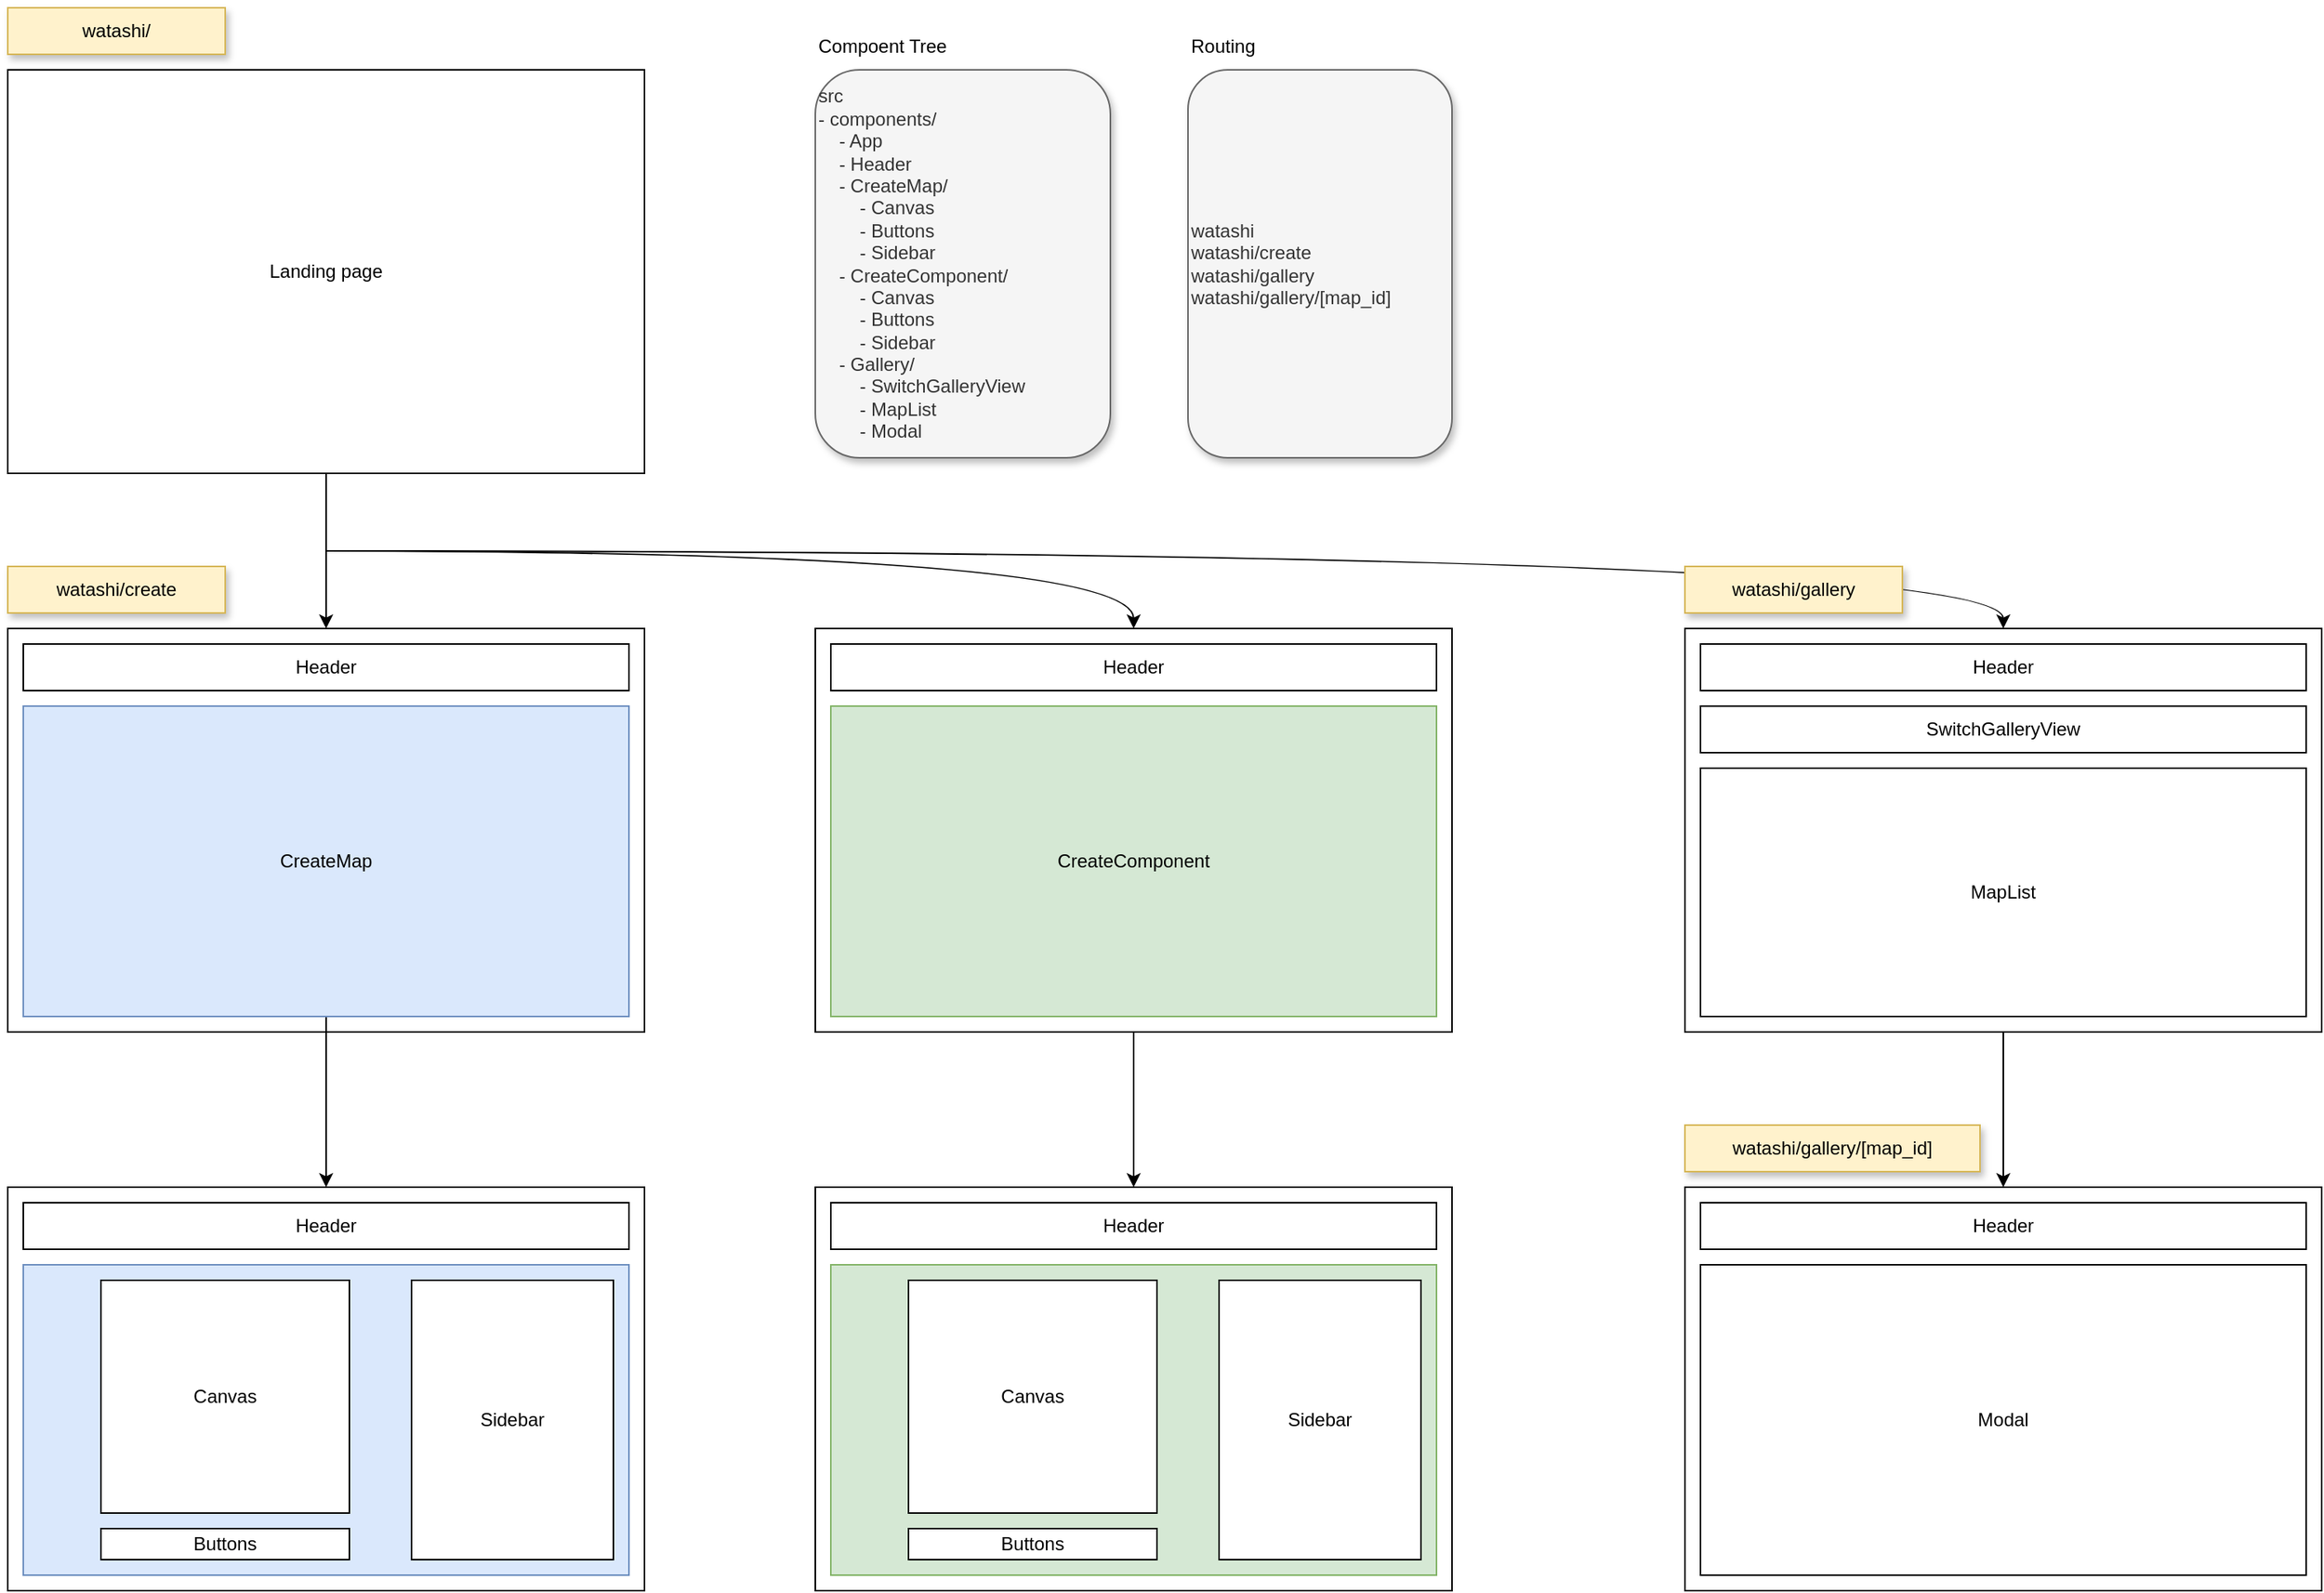 <mxfile version="20.4.0" type="github">
  <diagram id="zWjMp5dFjxy3bUsTLI2n" name="ページ1">
    <mxGraphModel dx="946" dy="614" grid="1" gridSize="10" guides="1" tooltips="1" connect="1" arrows="1" fold="1" page="1" pageScale="1" pageWidth="827" pageHeight="1169" math="0" shadow="0">
      <root>
        <mxCell id="0" />
        <mxCell id="1" parent="0" />
        <mxCell id="m5rp2LUOo8AU1s-LMjZl-16" style="edgeStyle=orthogonalEdgeStyle;rounded=0;orthogonalLoop=1;jettySize=auto;html=1;entryX=0.5;entryY=0;entryDx=0;entryDy=0;curved=1;" edge="1" parent="1" target="m5rp2LUOo8AU1s-LMjZl-6">
          <mxGeometry relative="1" as="geometry">
            <mxPoint x="325" y="390" as="sourcePoint" />
          </mxGeometry>
        </mxCell>
        <mxCell id="m5rp2LUOo8AU1s-LMjZl-18" style="edgeStyle=orthogonalEdgeStyle;rounded=0;orthogonalLoop=1;jettySize=auto;html=1;entryX=0.5;entryY=0;entryDx=0;entryDy=0;curved=1;" edge="1" parent="1" source="m5rp2LUOo8AU1s-LMjZl-1" target="m5rp2LUOo8AU1s-LMjZl-3">
          <mxGeometry relative="1" as="geometry" />
        </mxCell>
        <mxCell id="m5rp2LUOo8AU1s-LMjZl-58" style="edgeStyle=orthogonalEdgeStyle;curved=1;rounded=0;orthogonalLoop=1;jettySize=auto;html=1;entryX=0.5;entryY=0;entryDx=0;entryDy=0;" edge="1" parent="1" target="m5rp2LUOo8AU1s-LMjZl-53">
          <mxGeometry relative="1" as="geometry">
            <mxPoint x="340" y="390" as="sourcePoint" />
          </mxGeometry>
        </mxCell>
        <mxCell id="m5rp2LUOo8AU1s-LMjZl-1" value="Landing page" style="rounded=0;whiteSpace=wrap;html=1;" vertex="1" parent="1">
          <mxGeometry x="120" y="80" width="410" height="260" as="geometry" />
        </mxCell>
        <mxCell id="m5rp2LUOo8AU1s-LMjZl-3" value="" style="rounded=0;whiteSpace=wrap;html=1;" vertex="1" parent="1">
          <mxGeometry x="120" y="440" width="410" height="260" as="geometry" />
        </mxCell>
        <mxCell id="m5rp2LUOo8AU1s-LMjZl-4" value="Header" style="rounded=0;whiteSpace=wrap;html=1;" vertex="1" parent="1">
          <mxGeometry x="130" y="450" width="390" height="30" as="geometry" />
        </mxCell>
        <mxCell id="m5rp2LUOo8AU1s-LMjZl-46" style="edgeStyle=orthogonalEdgeStyle;curved=1;rounded=0;orthogonalLoop=1;jettySize=auto;html=1;entryX=0.5;entryY=0;entryDx=0;entryDy=0;" edge="1" parent="1" source="m5rp2LUOo8AU1s-LMjZl-6" target="m5rp2LUOo8AU1s-LMjZl-39">
          <mxGeometry relative="1" as="geometry" />
        </mxCell>
        <mxCell id="m5rp2LUOo8AU1s-LMjZl-6" value="" style="rounded=0;whiteSpace=wrap;html=1;" vertex="1" parent="1">
          <mxGeometry x="640" y="440" width="410" height="260" as="geometry" />
        </mxCell>
        <mxCell id="m5rp2LUOo8AU1s-LMjZl-33" value="" style="edgeStyle=orthogonalEdgeStyle;curved=1;rounded=0;orthogonalLoop=1;jettySize=auto;html=1;" edge="1" parent="1" source="m5rp2LUOo8AU1s-LMjZl-8" target="m5rp2LUOo8AU1s-LMjZl-22">
          <mxGeometry relative="1" as="geometry" />
        </mxCell>
        <mxCell id="m5rp2LUOo8AU1s-LMjZl-8" value="CreateMap" style="rounded=0;whiteSpace=wrap;html=1;fillColor=#dae8fc;strokeColor=#6c8ebf;" vertex="1" parent="1">
          <mxGeometry x="130" y="490" width="390" height="200" as="geometry" />
        </mxCell>
        <mxCell id="m5rp2LUOo8AU1s-LMjZl-9" value="CreateComponent" style="rounded=0;whiteSpace=wrap;html=1;fillColor=#d5e8d4;strokeColor=#82b366;" vertex="1" parent="1">
          <mxGeometry x="650" y="490" width="390" height="200" as="geometry" />
        </mxCell>
        <mxCell id="m5rp2LUOo8AU1s-LMjZl-14" value="Header" style="rounded=0;whiteSpace=wrap;html=1;" vertex="1" parent="1">
          <mxGeometry x="650" y="450" width="390" height="30" as="geometry" />
        </mxCell>
        <mxCell id="m5rp2LUOo8AU1s-LMjZl-22" value="" style="rounded=0;whiteSpace=wrap;html=1;" vertex="1" parent="1">
          <mxGeometry x="120" y="800" width="410" height="260" as="geometry" />
        </mxCell>
        <mxCell id="m5rp2LUOo8AU1s-LMjZl-23" value="Header" style="rounded=0;whiteSpace=wrap;html=1;" vertex="1" parent="1">
          <mxGeometry x="130" y="810" width="390" height="30" as="geometry" />
        </mxCell>
        <mxCell id="m5rp2LUOo8AU1s-LMjZl-24" value="" style="rounded=0;whiteSpace=wrap;html=1;fillColor=#dae8fc;strokeColor=#6c8ebf;" vertex="1" parent="1">
          <mxGeometry x="130" y="850" width="390" height="200" as="geometry" />
        </mxCell>
        <mxCell id="m5rp2LUOo8AU1s-LMjZl-25" value="Canvas" style="rounded=0;whiteSpace=wrap;html=1;" vertex="1" parent="1">
          <mxGeometry x="180" y="860" width="160" height="150" as="geometry" />
        </mxCell>
        <mxCell id="m5rp2LUOo8AU1s-LMjZl-26" value="Sidebar" style="rounded=0;whiteSpace=wrap;html=1;" vertex="1" parent="1">
          <mxGeometry x="380" y="860" width="130" height="180" as="geometry" />
        </mxCell>
        <mxCell id="m5rp2LUOo8AU1s-LMjZl-27" value="Buttons" style="rounded=0;whiteSpace=wrap;html=1;" vertex="1" parent="1">
          <mxGeometry x="180" y="1020" width="160" height="20" as="geometry" />
        </mxCell>
        <mxCell id="m5rp2LUOo8AU1s-LMjZl-39" value="" style="rounded=0;whiteSpace=wrap;html=1;" vertex="1" parent="1">
          <mxGeometry x="640" y="800" width="410" height="260" as="geometry" />
        </mxCell>
        <mxCell id="m5rp2LUOo8AU1s-LMjZl-40" value="Header" style="rounded=0;whiteSpace=wrap;html=1;" vertex="1" parent="1">
          <mxGeometry x="650" y="810" width="390" height="30" as="geometry" />
        </mxCell>
        <mxCell id="m5rp2LUOo8AU1s-LMjZl-41" value="" style="rounded=0;whiteSpace=wrap;html=1;fillColor=#d5e8d4;strokeColor=#82b366;" vertex="1" parent="1">
          <mxGeometry x="650" y="850" width="390" height="200" as="geometry" />
        </mxCell>
        <mxCell id="m5rp2LUOo8AU1s-LMjZl-42" value="Canvas" style="rounded=0;whiteSpace=wrap;html=1;" vertex="1" parent="1">
          <mxGeometry x="700" y="860" width="160" height="150" as="geometry" />
        </mxCell>
        <mxCell id="m5rp2LUOo8AU1s-LMjZl-43" value="Sidebar" style="rounded=0;whiteSpace=wrap;html=1;" vertex="1" parent="1">
          <mxGeometry x="900" y="860" width="130" height="180" as="geometry" />
        </mxCell>
        <mxCell id="m5rp2LUOo8AU1s-LMjZl-44" value="Buttons" style="rounded=0;whiteSpace=wrap;html=1;" vertex="1" parent="1">
          <mxGeometry x="700" y="1020" width="160" height="20" as="geometry" />
        </mxCell>
        <mxCell id="m5rp2LUOo8AU1s-LMjZl-69" style="edgeStyle=orthogonalEdgeStyle;curved=1;rounded=0;orthogonalLoop=1;jettySize=auto;html=1;entryX=0.5;entryY=0;entryDx=0;entryDy=0;" edge="1" parent="1" source="m5rp2LUOo8AU1s-LMjZl-53" target="m5rp2LUOo8AU1s-LMjZl-68">
          <mxGeometry relative="1" as="geometry" />
        </mxCell>
        <mxCell id="m5rp2LUOo8AU1s-LMjZl-53" value="" style="rounded=0;whiteSpace=wrap;html=1;" vertex="1" parent="1">
          <mxGeometry x="1200" y="440" width="410" height="260" as="geometry" />
        </mxCell>
        <mxCell id="m5rp2LUOo8AU1s-LMjZl-54" value="Header" style="rounded=0;whiteSpace=wrap;html=1;" vertex="1" parent="1">
          <mxGeometry x="1210" y="450" width="390" height="30" as="geometry" />
        </mxCell>
        <mxCell id="m5rp2LUOo8AU1s-LMjZl-55" value="SwitchGalleryView" style="rounded=0;whiteSpace=wrap;html=1;" vertex="1" parent="1">
          <mxGeometry x="1210" y="490" width="390" height="30" as="geometry" />
        </mxCell>
        <mxCell id="m5rp2LUOo8AU1s-LMjZl-56" value="MapList" style="rounded=0;whiteSpace=wrap;html=1;" vertex="1" parent="1">
          <mxGeometry x="1210" y="530" width="390" height="160" as="geometry" />
        </mxCell>
        <mxCell id="m5rp2LUOo8AU1s-LMjZl-59" value="src&lt;br&gt;- components/&lt;br&gt;&amp;nbsp; &amp;nbsp; - App&lt;br&gt;&amp;nbsp; &amp;nbsp; - Header&lt;br&gt;&amp;nbsp; &amp;nbsp; - CreateMap/&lt;br&gt;&amp;nbsp; &amp;nbsp; &amp;nbsp; &amp;nbsp; - Canvas&lt;br&gt;&amp;nbsp; &amp;nbsp; &amp;nbsp; &amp;nbsp; - Buttons&lt;br&gt;&amp;nbsp; &amp;nbsp; &amp;nbsp; &amp;nbsp; - Sidebar&lt;br&gt;&amp;nbsp; &amp;nbsp; - CreateComponent/&lt;br&gt;&amp;nbsp; &amp;nbsp; &amp;nbsp; &amp;nbsp; - Canvas&lt;br&gt;&amp;nbsp; &amp;nbsp; &amp;nbsp; &amp;nbsp; - Buttons&lt;br&gt;&amp;nbsp; &amp;nbsp; &amp;nbsp; &amp;nbsp; - Sidebar&lt;br&gt;&amp;nbsp; &amp;nbsp; - Gallery/&lt;br&gt;&amp;nbsp; &amp;nbsp; &amp;nbsp; &amp;nbsp; - SwitchGalleryView&lt;br&gt;&amp;nbsp; &amp;nbsp; &amp;nbsp; &amp;nbsp; - MapList&lt;br&gt;&amp;nbsp; &amp;nbsp; &amp;nbsp; &amp;nbsp; - Modal" style="rounded=1;whiteSpace=wrap;html=1;fillColor=#f5f5f5;fontColor=#333333;strokeColor=#666666;align=left;shadow=1;" vertex="1" parent="1">
          <mxGeometry x="640" y="80" width="190" height="250" as="geometry" />
        </mxCell>
        <mxCell id="m5rp2LUOo8AU1s-LMjZl-60" value="watashi&lt;br&gt;watashi/create&lt;br&gt;watashi/gallery&lt;br&gt;watashi/gallery/[map_id]" style="rounded=1;whiteSpace=wrap;html=1;fillColor=#f5f5f5;fontColor=#333333;strokeColor=#666666;align=left;shadow=1;" vertex="1" parent="1">
          <mxGeometry x="880" y="80" width="170" height="250" as="geometry" />
        </mxCell>
        <mxCell id="m5rp2LUOo8AU1s-LMjZl-64" value="watashi/" style="rounded=0;whiteSpace=wrap;html=1;shadow=1;fillColor=#fff2cc;strokeColor=#d6b656;" vertex="1" parent="1">
          <mxGeometry x="120" y="40" width="140" height="30" as="geometry" />
        </mxCell>
        <mxCell id="m5rp2LUOo8AU1s-LMjZl-66" value="watashi/create" style="rounded=0;whiteSpace=wrap;html=1;shadow=1;fillColor=#fff2cc;strokeColor=#d6b656;" vertex="1" parent="1">
          <mxGeometry x="120" y="400" width="140" height="30" as="geometry" />
        </mxCell>
        <mxCell id="m5rp2LUOo8AU1s-LMjZl-67" value="watashi/gallery" style="rounded=0;whiteSpace=wrap;html=1;shadow=1;fillColor=#fff2cc;strokeColor=#d6b656;" vertex="1" parent="1">
          <mxGeometry x="1200" y="400" width="140" height="30" as="geometry" />
        </mxCell>
        <mxCell id="m5rp2LUOo8AU1s-LMjZl-68" value="" style="rounded=0;whiteSpace=wrap;html=1;" vertex="1" parent="1">
          <mxGeometry x="1200" y="800" width="410" height="260" as="geometry" />
        </mxCell>
        <mxCell id="m5rp2LUOo8AU1s-LMjZl-70" value="watashi/gallery/[map_id]" style="rounded=0;whiteSpace=wrap;html=1;shadow=1;fillColor=#fff2cc;strokeColor=#d6b656;" vertex="1" parent="1">
          <mxGeometry x="1200" y="760" width="190" height="30" as="geometry" />
        </mxCell>
        <mxCell id="m5rp2LUOo8AU1s-LMjZl-71" value="Modal" style="rounded=0;whiteSpace=wrap;html=1;" vertex="1" parent="1">
          <mxGeometry x="1210" y="850" width="390" height="200" as="geometry" />
        </mxCell>
        <mxCell id="m5rp2LUOo8AU1s-LMjZl-72" value="Header" style="rounded=0;whiteSpace=wrap;html=1;" vertex="1" parent="1">
          <mxGeometry x="1210" y="810" width="390" height="30" as="geometry" />
        </mxCell>
        <mxCell id="m5rp2LUOo8AU1s-LMjZl-73" value="Compoent Tree" style="text;html=1;align=left;verticalAlign=middle;resizable=0;points=[];autosize=1;strokeColor=none;fillColor=none;" vertex="1" parent="1">
          <mxGeometry x="640" y="50" width="110" height="30" as="geometry" />
        </mxCell>
        <mxCell id="m5rp2LUOo8AU1s-LMjZl-74" value="Routing" style="text;html=1;align=left;verticalAlign=middle;resizable=0;points=[];autosize=1;strokeColor=none;fillColor=none;" vertex="1" parent="1">
          <mxGeometry x="880" y="50" width="60" height="30" as="geometry" />
        </mxCell>
      </root>
    </mxGraphModel>
  </diagram>
</mxfile>
